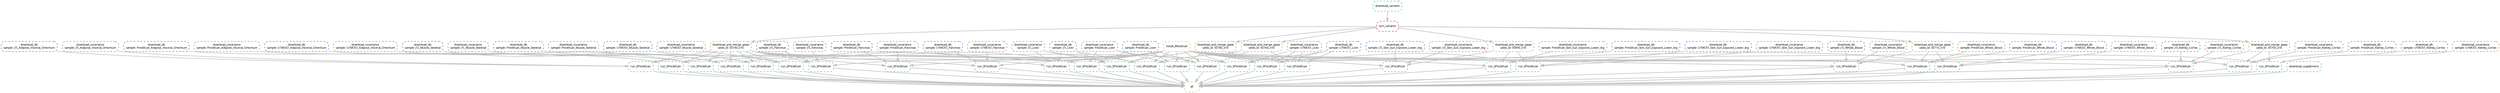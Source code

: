 digraph snakemake_dag {
    graph[bgcolor=white, margin=0];
    node[shape=box, style=rounded, fontname=sans,                 fontsize=10, penwidth=2];
    edge[penwidth=2, color=grey];
	0[label = "all", color = "0.22 0.6 0.85", style="rounded,dashed"];
	1[label = "run_SPrediXcan", color = "0.37 0.6 0.85", style="rounded,dashed"];
	2[label = "download_covariance\nsample: JTI_Adipose_Visceral_Omentum", color = "0.07 0.6 0.85", style="rounded,dashed"];
	3[label = "download_db\nsample: JTI_Adipose_Visceral_Omentum", color = "0.59 0.6 0.85", style="rounded,dashed"];
	4[label = "download_and_merge_gwas\nukbb_id: 30740_irnt", color = "0.30 0.6 0.85", style="rounded,dashed"];
	5[label = "sort_variants", color = "0.00 0.6 0.85", style="rounded,dashed"];
	6[label = "download_variants", color = "0.44 0.6 0.85", style="rounded,dashed"];
	7[label = "install_MetaXcan", color = "0.15 0.6 0.85", style="rounded,dashed"];
	8[label = "run_SPrediXcan", color = "0.37 0.6 0.85", style="rounded,dashed"];
	9[label = "download_covariance\nsample: PrediXcan_Adipose_Visceral_Omentum", color = "0.07 0.6 0.85", style="rounded,dashed"];
	10[label = "download_db\nsample: PrediXcan_Adipose_Visceral_Omentum", color = "0.59 0.6 0.85", style="rounded,dashed"];
	11[label = "run_SPrediXcan", color = "0.37 0.6 0.85", style="rounded,dashed"];
	12[label = "download_covariance\nsample: UTMOST_Adipose_Visceral_Omentum", color = "0.07 0.6 0.85", style="rounded,dashed"];
	13[label = "download_db\nsample: UTMOST_Adipose_Visceral_Omentum", color = "0.59 0.6 0.85", style="rounded,dashed"];
	14[label = "run_SPrediXcan", color = "0.37 0.6 0.85", style="rounded,dashed"];
	15[label = "download_covariance\nsample: JTI_Liver", color = "0.07 0.6 0.85", style="rounded,dashed"];
	16[label = "download_db\nsample: JTI_Liver", color = "0.59 0.6 0.85", style="rounded,dashed"];
	17[label = "run_SPrediXcan", color = "0.37 0.6 0.85", style="rounded,dashed"];
	18[label = "download_covariance\nsample: PrediXcan_Liver", color = "0.07 0.6 0.85", style="rounded,dashed"];
	19[label = "download_db\nsample: PrediXcan_Liver", color = "0.59 0.6 0.85", style="rounded,dashed"];
	20[label = "run_SPrediXcan", color = "0.37 0.6 0.85", style="rounded,dashed"];
	21[label = "download_covariance\nsample: UTMOST_Liver", color = "0.07 0.6 0.85", style="rounded,dashed"];
	22[label = "download_db\nsample: UTMOST_Liver", color = "0.59 0.6 0.85", style="rounded,dashed"];
	23[label = "run_SPrediXcan", color = "0.37 0.6 0.85", style="rounded,dashed"];
	24[label = "download_covariance\nsample: JTI_Muscle_Skeletal", color = "0.07 0.6 0.85", style="rounded,dashed"];
	25[label = "download_db\nsample: JTI_Muscle_Skeletal", color = "0.59 0.6 0.85", style="rounded,dashed"];
	26[label = "run_SPrediXcan", color = "0.37 0.6 0.85", style="rounded,dashed"];
	27[label = "download_covariance\nsample: PrediXcan_Muscle_Skeletal", color = "0.07 0.6 0.85", style="rounded,dashed"];
	28[label = "download_db\nsample: PrediXcan_Muscle_Skeletal", color = "0.59 0.6 0.85", style="rounded,dashed"];
	29[label = "run_SPrediXcan", color = "0.37 0.6 0.85", style="rounded,dashed"];
	30[label = "download_covariance\nsample: UTMOST_Muscle_Skeletal", color = "0.07 0.6 0.85", style="rounded,dashed"];
	31[label = "download_db\nsample: UTMOST_Muscle_Skeletal", color = "0.59 0.6 0.85", style="rounded,dashed"];
	32[label = "run_SPrediXcan", color = "0.37 0.6 0.85", style="rounded,dashed"];
	33[label = "download_covariance\nsample: JTI_Pancreas", color = "0.07 0.6 0.85", style="rounded,dashed"];
	34[label = "download_db\nsample: JTI_Pancreas", color = "0.59 0.6 0.85", style="rounded,dashed"];
	35[label = "run_SPrediXcan", color = "0.37 0.6 0.85", style="rounded,dashed"];
	36[label = "download_covariance\nsample: PrediXcan_Pancreas", color = "0.07 0.6 0.85", style="rounded,dashed"];
	37[label = "download_db\nsample: PrediXcan_Pancreas", color = "0.59 0.6 0.85", style="rounded,dashed"];
	38[label = "run_SPrediXcan", color = "0.37 0.6 0.85", style="rounded,dashed"];
	39[label = "download_covariance\nsample: UTMOST_Pancreas", color = "0.07 0.6 0.85", style="rounded,dashed"];
	40[label = "download_db\nsample: UTMOST_Pancreas", color = "0.59 0.6 0.85", style="rounded,dashed"];
	41[label = "run_SPrediXcan", color = "0.37 0.6 0.85", style="rounded,dashed"];
	42[label = "download_and_merge_gwas\nukbb_id: 30760_irnt", color = "0.30 0.6 0.85", style="rounded,dashed"];
	43[label = "run_SPrediXcan", color = "0.37 0.6 0.85", style="rounded,dashed"];
	44[label = "run_SPrediXcan", color = "0.37 0.6 0.85", style="rounded,dashed"];
	45[label = "run_SPrediXcan", color = "0.37 0.6 0.85", style="rounded,dashed"];
	46[label = "download_and_merge_gwas\nukbb_id: 30780_irnt", color = "0.30 0.6 0.85", style="rounded,dashed"];
	47[label = "run_SPrediXcan", color = "0.37 0.6 0.85", style="rounded,dashed"];
	48[label = "run_SPrediXcan", color = "0.37 0.6 0.85", style="rounded,dashed"];
	49[label = "run_SPrediXcan", color = "0.37 0.6 0.85", style="rounded,dashed"];
	50[label = "download_covariance\nsample: JTI_Skin_Sun_Exposed_Lower_leg", color = "0.07 0.6 0.85", style="rounded,dashed"];
	51[label = "download_db\nsample: JTI_Skin_Sun_Exposed_Lower_leg", color = "0.59 0.6 0.85", style="rounded,dashed"];
	52[label = "download_and_merge_gwas\nukbb_id: 30890_irnt", color = "0.30 0.6 0.85", style="rounded,dashed"];
	53[label = "run_SPrediXcan", color = "0.37 0.6 0.85", style="rounded,dashed"];
	54[label = "download_covariance\nsample: PrediXcan_Skin_Sun_Exposed_Lower_leg", color = "0.07 0.6 0.85", style="rounded,dashed"];
	55[label = "download_db\nsample: PrediXcan_Skin_Sun_Exposed_Lower_leg", color = "0.59 0.6 0.85", style="rounded,dashed"];
	56[label = "run_SPrediXcan", color = "0.37 0.6 0.85", style="rounded,dashed"];
	57[label = "download_covariance\nsample: UTMOST_Skin_Sun_Exposed_Lower_leg", color = "0.07 0.6 0.85", style="rounded,dashed"];
	58[label = "download_db\nsample: UTMOST_Skin_Sun_Exposed_Lower_leg", color = "0.59 0.6 0.85", style="rounded,dashed"];
	59[label = "run_SPrediXcan", color = "0.37 0.6 0.85", style="rounded,dashed"];
	60[label = "download_covariance\nsample: JTI_Whole_Blood", color = "0.07 0.6 0.85", style="rounded,dashed"];
	61[label = "download_db\nsample: JTI_Whole_Blood", color = "0.59 0.6 0.85", style="rounded,dashed"];
	62[label = "download_and_merge_gwas\nukbb_id: 30710_irnt", color = "0.30 0.6 0.85", style="rounded,dashed"];
	63[label = "run_SPrediXcan", color = "0.37 0.6 0.85", style="rounded,dashed"];
	64[label = "download_covariance\nsample: PrediXcan_Whole_Blood", color = "0.07 0.6 0.85", style="rounded,dashed"];
	65[label = "download_db\nsample: PrediXcan_Whole_Blood", color = "0.59 0.6 0.85", style="rounded,dashed"];
	66[label = "run_SPrediXcan", color = "0.37 0.6 0.85", style="rounded,dashed"];
	67[label = "download_covariance\nsample: UTMOST_Whole_Blood", color = "0.07 0.6 0.85", style="rounded,dashed"];
	68[label = "download_db\nsample: UTMOST_Whole_Blood", color = "0.59 0.6 0.85", style="rounded,dashed"];
	69[label = "run_SPrediXcan", color = "0.37 0.6 0.85", style="rounded,dashed"];
	70[label = "download_covariance\nsample: JTI_Kidney_Cortex", color = "0.07 0.6 0.85", style="rounded,dashed"];
	71[label = "download_db\nsample: JTI_Kidney_Cortex", color = "0.59 0.6 0.85", style="rounded,dashed"];
	72[label = "download_and_merge_gwas\nukbb_id: 30700_irnt", color = "0.30 0.6 0.85", style="rounded,dashed"];
	73[label = "run_SPrediXcan", color = "0.37 0.6 0.85", style="rounded,dashed"];
	74[label = "download_covariance\nsample: PrediXcan_Kidney_Cortex", color = "0.07 0.6 0.85", style="rounded,dashed"];
	75[label = "download_db\nsample: PrediXcan_Kidney_Cortex", color = "0.59 0.6 0.85", style="rounded,dashed"];
	76[label = "run_SPrediXcan", color = "0.37 0.6 0.85", style="rounded,dashed"];
	77[label = "download_covariance\nsample: UTMOST_Kidney_Cortex", color = "0.07 0.6 0.85", style="rounded,dashed"];
	78[label = "download_db\nsample: UTMOST_Kidney_Cortex", color = "0.59 0.6 0.85", style="rounded,dashed"];
	79[label = "download_supplement", color = "0.52 0.6 0.85", style="rounded,dashed"];
	1 -> 0
	8 -> 0
	11 -> 0
	14 -> 0
	17 -> 0
	20 -> 0
	23 -> 0
	26 -> 0
	29 -> 0
	32 -> 0
	35 -> 0
	38 -> 0
	41 -> 0
	43 -> 0
	44 -> 0
	45 -> 0
	47 -> 0
	48 -> 0
	49 -> 0
	53 -> 0
	56 -> 0
	59 -> 0
	63 -> 0
	66 -> 0
	69 -> 0
	73 -> 0
	76 -> 0
	79 -> 0
	2 -> 1
	3 -> 1
	4 -> 1
	7 -> 1
	5 -> 4
	6 -> 5
	9 -> 8
	10 -> 8
	4 -> 8
	7 -> 8
	12 -> 11
	13 -> 11
	4 -> 11
	7 -> 11
	15 -> 14
	16 -> 14
	4 -> 14
	7 -> 14
	18 -> 17
	19 -> 17
	4 -> 17
	7 -> 17
	21 -> 20
	22 -> 20
	4 -> 20
	7 -> 20
	24 -> 23
	25 -> 23
	4 -> 23
	7 -> 23
	27 -> 26
	28 -> 26
	4 -> 26
	7 -> 26
	30 -> 29
	31 -> 29
	4 -> 29
	7 -> 29
	33 -> 32
	34 -> 32
	4 -> 32
	7 -> 32
	36 -> 35
	37 -> 35
	4 -> 35
	7 -> 35
	39 -> 38
	40 -> 38
	4 -> 38
	7 -> 38
	15 -> 41
	16 -> 41
	42 -> 41
	7 -> 41
	5 -> 42
	18 -> 43
	19 -> 43
	42 -> 43
	7 -> 43
	21 -> 44
	22 -> 44
	42 -> 44
	7 -> 44
	15 -> 45
	16 -> 45
	46 -> 45
	7 -> 45
	5 -> 46
	18 -> 47
	19 -> 47
	46 -> 47
	7 -> 47
	21 -> 48
	22 -> 48
	46 -> 48
	7 -> 48
	50 -> 49
	51 -> 49
	52 -> 49
	7 -> 49
	5 -> 52
	54 -> 53
	55 -> 53
	52 -> 53
	7 -> 53
	57 -> 56
	58 -> 56
	52 -> 56
	7 -> 56
	60 -> 59
	61 -> 59
	62 -> 59
	7 -> 59
	5 -> 62
	64 -> 63
	65 -> 63
	62 -> 63
	7 -> 63
	67 -> 66
	68 -> 66
	62 -> 66
	7 -> 66
	70 -> 69
	71 -> 69
	72 -> 69
	7 -> 69
	5 -> 72
	74 -> 73
	75 -> 73
	72 -> 73
	7 -> 73
	77 -> 76
	78 -> 76
	72 -> 76
	7 -> 76
}            

